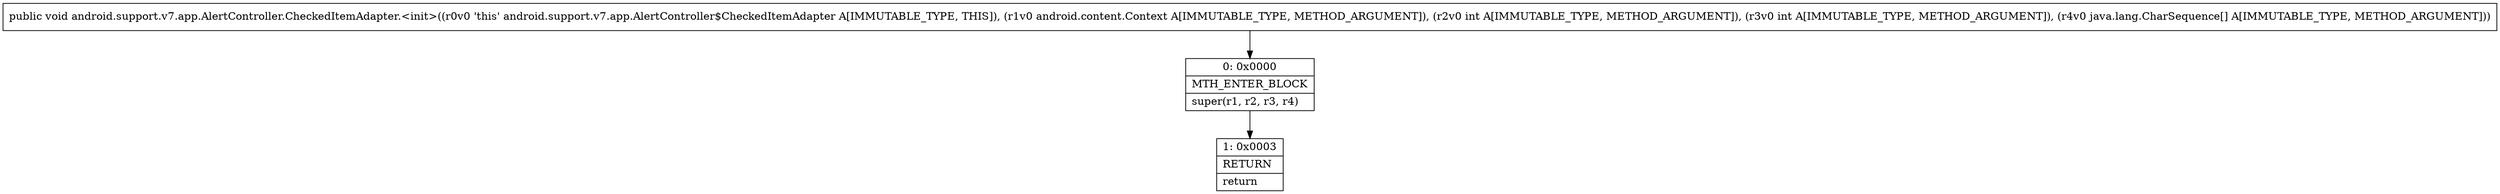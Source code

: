 digraph "CFG forandroid.support.v7.app.AlertController.CheckedItemAdapter.\<init\>(Landroid\/content\/Context;II[Ljava\/lang\/CharSequence;)V" {
Node_0 [shape=record,label="{0\:\ 0x0000|MTH_ENTER_BLOCK\l|super(r1, r2, r3, r4)\l}"];
Node_1 [shape=record,label="{1\:\ 0x0003|RETURN\l|return\l}"];
MethodNode[shape=record,label="{public void android.support.v7.app.AlertController.CheckedItemAdapter.\<init\>((r0v0 'this' android.support.v7.app.AlertController$CheckedItemAdapter A[IMMUTABLE_TYPE, THIS]), (r1v0 android.content.Context A[IMMUTABLE_TYPE, METHOD_ARGUMENT]), (r2v0 int A[IMMUTABLE_TYPE, METHOD_ARGUMENT]), (r3v0 int A[IMMUTABLE_TYPE, METHOD_ARGUMENT]), (r4v0 java.lang.CharSequence[] A[IMMUTABLE_TYPE, METHOD_ARGUMENT])) }"];
MethodNode -> Node_0;
Node_0 -> Node_1;
}


